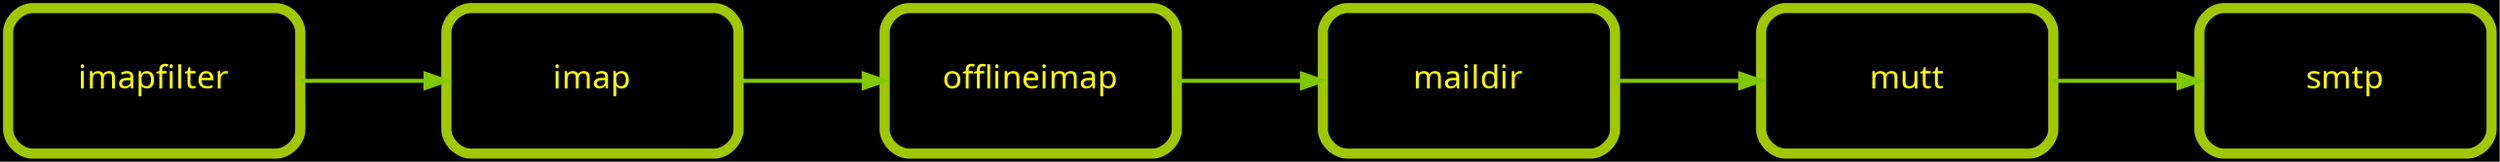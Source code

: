 digraph email {

  graph [bgcolor=black];

  rankdir=LR;
  resolution=100;
  nodesep=1.5
  ranksep=1

  node [fontname="InconsolataBold", fontsize="16", fontcolor="#ffff00", color="#9fc800", width="2", height="1", shape="box", style="rounded,filled",  fillcolor="black", penwidth="5"];
  edge [fontname="Inconsolata", fontsize="10", color="#80c800", penwidth="2"];

  imapfilter -> imap;
  imap -> offlineimap;
  offlineimap -> maildir;
  maildir -> mutt;
  mutt -> smtp;

}
